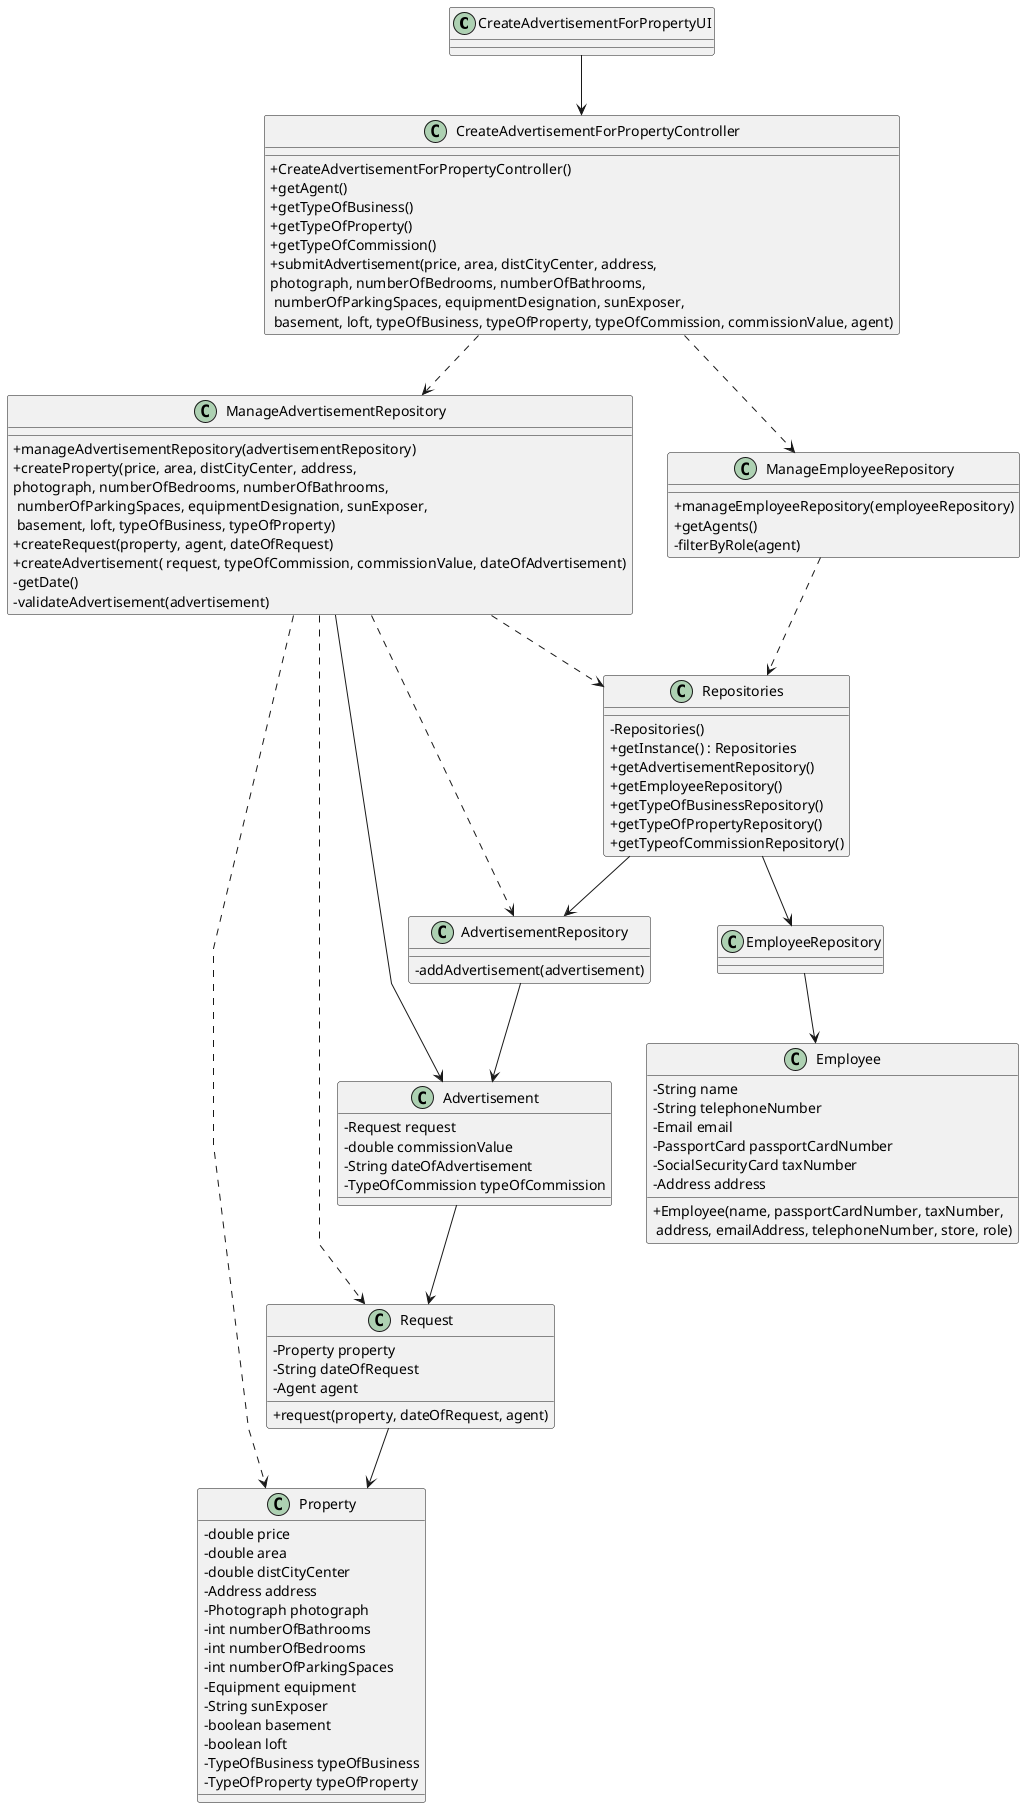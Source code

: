 @startuml
'skinparam monochrome true
skinparam packageStyle rectangle
skinparam shadowing false
skinparam linetype polyline
'skinparam linetype orto

skinparam classAttributeIconSize 0

'left to right direction

class CreateAdvertisementForPropertyUI {}

class CreateAdvertisementForPropertyController {
    + CreateAdvertisementForPropertyController()
    + getAgent()
    + getTypeOfBusiness()
    + getTypeOfProperty()
    + getTypeOfCommission()
    + submitAdvertisement(price, area, distCityCenter, address, \nphotograph, numberOfBedrooms, numberOfBathrooms, \n numberOfParkingSpaces, equipmentDesignation, sunExposer, \n basement, loft, typeOfBusiness, typeOfProperty, typeOfCommission, commissionValue, agent)
}

class Repositories {
    - Repositories()
    + getInstance() : Repositories
    + getAdvertisementRepository()
    + getEmployeeRepository()
    + getTypeOfBusinessRepository()
    + getTypeOfPropertyRepository()
    + getTypeofCommissionRepository()
}
class ManageEmployeeRepository{
    + manageEmployeeRepository(employeeRepository)
    + getAgents()
    - filterByRole(agent)
}

class ManageAdvertisementRepository{
    + manageAdvertisementRepository(advertisementRepository)
    + createProperty(price, area, distCityCenter, address, \nphotograph, numberOfBedrooms, numberOfBathrooms, \n numberOfParkingSpaces, equipmentDesignation, sunExposer, \n basement, loft, typeOfBusiness, typeOfProperty)
    + createRequest(property, agent, dateOfRequest)
    {method}+ createAdvertisement( request, typeOfCommission, commissionValue, dateOfAdvertisement)
    - getDate()
    {method}- validateAdvertisement(advertisement)
    }
class AdvertisementRepository{
    - addAdvertisement(advertisement)
}

class Request{
    - Property property
    - String dateOfRequest
    - Agent agent
    + request(property, dateOfRequest, agent)
}
class Advertisement{
    -Request request
    -double commissionValue
    -String dateOfAdvertisement
    -TypeOfCommission typeOfCommission
}
class Property{
    - double price
    - double area
    - double distCityCenter
    - Address address
    - Photograph photograph
    - int numberOfBathrooms
    - int numberOfBedrooms
    - int numberOfParkingSpaces
    - Equipment equipment
    - String sunExposer
    - boolean basement
    - boolean loft
    - TypeOfBusiness typeOfBusiness
    - TypeOfProperty typeOfProperty
}

class Employee {
    - String name
    - String telephoneNumber
    - Email email
    - PassportCard passportCardNumber
    - SocialSecurityCard taxNumber
    - Address address
    '- Store store
    '- Role role

    + Employee(name, passportCardNumber, taxNumber,\n address, emailAddress, telephoneNumber, store, role)
}


CreateAdvertisementForPropertyUI --> CreateAdvertisementForPropertyController

CreateAdvertisementForPropertyController ..> ManageEmployeeRepository
CreateAdvertisementForPropertyController ..> ManageAdvertisementRepository

ManageEmployeeRepository ..> Repositories
ManageAdvertisementRepository ..> Repositories

Repositories --> AdvertisementRepository
Repositories --> EmployeeRepository

EmployeeRepository --> Employee

ManageAdvertisementRepository ..> AdvertisementRepository
ManageAdvertisementRepository --> Advertisement

AdvertisementRepository --> Advertisement

Advertisement --> Request

Request --> Property

ManageAdvertisementRepository ..> Property
ManageAdvertisementRepository ..> Request

@enduml